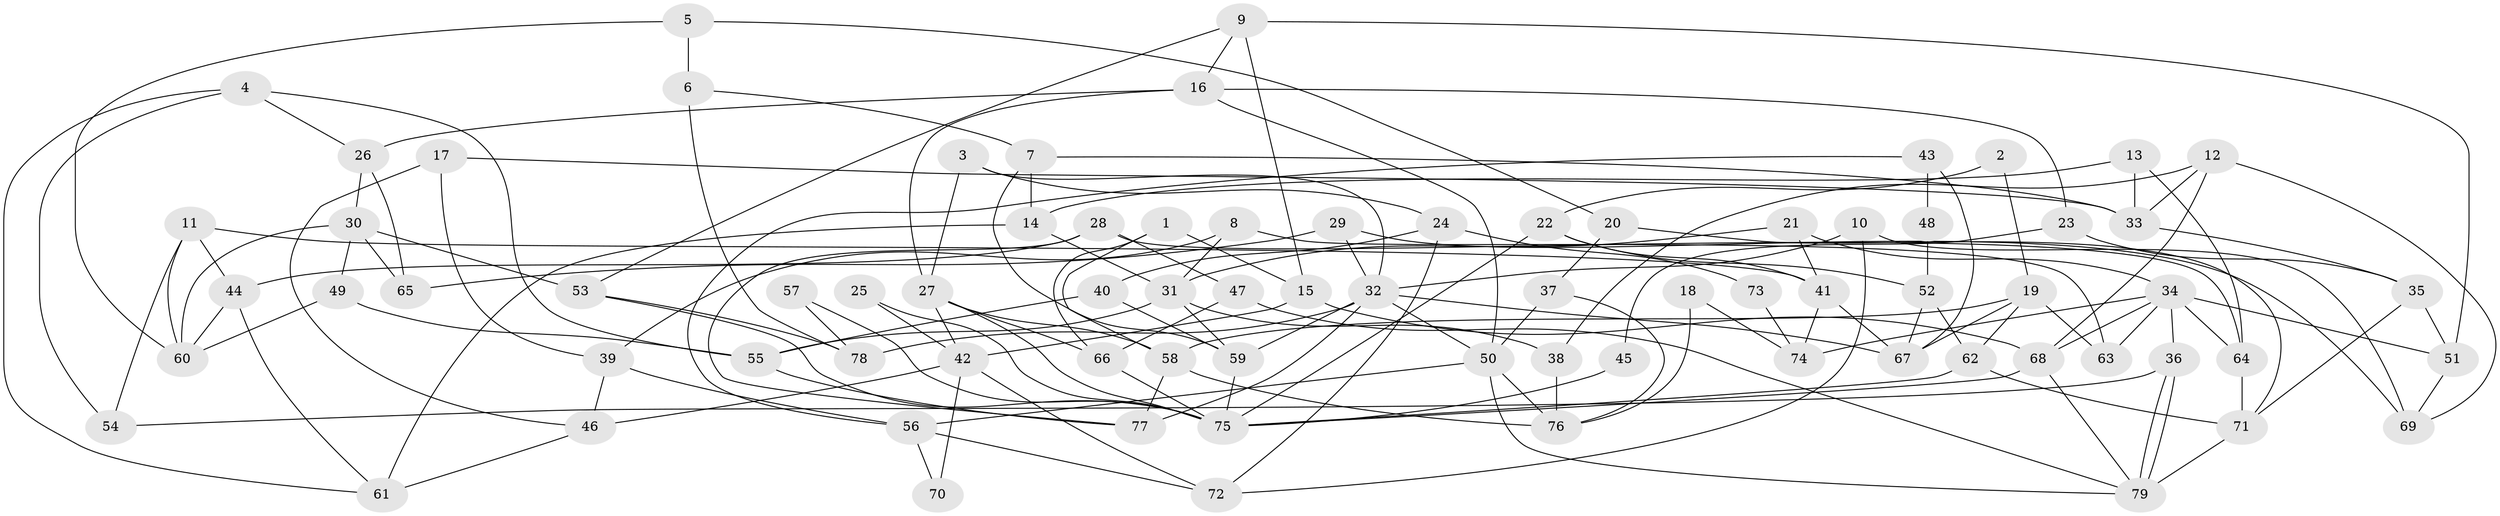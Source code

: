 // Generated by graph-tools (version 1.1) at 2025/11/02/27/25 16:11:20]
// undirected, 79 vertices, 158 edges
graph export_dot {
graph [start="1"]
  node [color=gray90,style=filled];
  1;
  2;
  3;
  4;
  5;
  6;
  7;
  8;
  9;
  10;
  11;
  12;
  13;
  14;
  15;
  16;
  17;
  18;
  19;
  20;
  21;
  22;
  23;
  24;
  25;
  26;
  27;
  28;
  29;
  30;
  31;
  32;
  33;
  34;
  35;
  36;
  37;
  38;
  39;
  40;
  41;
  42;
  43;
  44;
  45;
  46;
  47;
  48;
  49;
  50;
  51;
  52;
  53;
  54;
  55;
  56;
  57;
  58;
  59;
  60;
  61;
  62;
  63;
  64;
  65;
  66;
  67;
  68;
  69;
  70;
  71;
  72;
  73;
  74;
  75;
  76;
  77;
  78;
  79;
  1 -- 66;
  1 -- 58;
  1 -- 15;
  2 -- 22;
  2 -- 19;
  3 -- 32;
  3 -- 27;
  3 -- 24;
  4 -- 61;
  4 -- 26;
  4 -- 54;
  4 -- 55;
  5 -- 6;
  5 -- 60;
  5 -- 20;
  6 -- 78;
  6 -- 7;
  7 -- 59;
  7 -- 14;
  7 -- 33;
  8 -- 39;
  8 -- 63;
  8 -- 31;
  9 -- 15;
  9 -- 16;
  9 -- 51;
  9 -- 53;
  10 -- 69;
  10 -- 32;
  10 -- 72;
  11 -- 60;
  11 -- 41;
  11 -- 44;
  11 -- 54;
  12 -- 33;
  12 -- 69;
  12 -- 38;
  12 -- 68;
  13 -- 64;
  13 -- 33;
  13 -- 14;
  14 -- 31;
  14 -- 61;
  15 -- 68;
  15 -- 42;
  16 -- 27;
  16 -- 50;
  16 -- 23;
  16 -- 26;
  17 -- 33;
  17 -- 39;
  17 -- 46;
  18 -- 74;
  18 -- 76;
  19 -- 58;
  19 -- 62;
  19 -- 63;
  19 -- 67;
  20 -- 71;
  20 -- 37;
  21 -- 31;
  21 -- 34;
  21 -- 41;
  22 -- 52;
  22 -- 75;
  22 -- 41;
  23 -- 35;
  23 -- 45;
  24 -- 40;
  24 -- 72;
  24 -- 73;
  25 -- 42;
  25 -- 75;
  26 -- 30;
  26 -- 65;
  27 -- 42;
  27 -- 58;
  27 -- 66;
  27 -- 75;
  28 -- 44;
  28 -- 47;
  28 -- 64;
  28 -- 77;
  29 -- 65;
  29 -- 32;
  29 -- 69;
  30 -- 53;
  30 -- 60;
  30 -- 49;
  30 -- 65;
  31 -- 55;
  31 -- 38;
  31 -- 59;
  32 -- 67;
  32 -- 50;
  32 -- 59;
  32 -- 77;
  32 -- 78;
  33 -- 35;
  34 -- 68;
  34 -- 36;
  34 -- 51;
  34 -- 63;
  34 -- 64;
  34 -- 74;
  35 -- 71;
  35 -- 51;
  36 -- 79;
  36 -- 79;
  36 -- 54;
  37 -- 76;
  37 -- 50;
  38 -- 76;
  39 -- 56;
  39 -- 46;
  40 -- 59;
  40 -- 55;
  41 -- 67;
  41 -- 74;
  42 -- 72;
  42 -- 46;
  42 -- 70;
  43 -- 67;
  43 -- 56;
  43 -- 48;
  44 -- 61;
  44 -- 60;
  45 -- 75;
  46 -- 61;
  47 -- 66;
  47 -- 79;
  48 -- 52;
  49 -- 55;
  49 -- 60;
  50 -- 79;
  50 -- 56;
  50 -- 76;
  51 -- 69;
  52 -- 62;
  52 -- 67;
  53 -- 75;
  53 -- 78;
  55 -- 77;
  56 -- 72;
  56 -- 70;
  57 -- 78;
  57 -- 75;
  58 -- 77;
  58 -- 76;
  59 -- 75;
  62 -- 75;
  62 -- 71;
  64 -- 71;
  66 -- 75;
  68 -- 75;
  68 -- 79;
  71 -- 79;
  73 -- 74;
}
